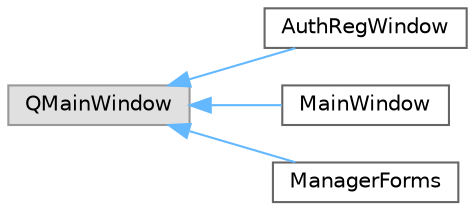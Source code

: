 digraph "Graphical Class Hierarchy"
{
 // LATEX_PDF_SIZE
  bgcolor="transparent";
  edge [fontname=Helvetica,fontsize=10,labelfontname=Helvetica,labelfontsize=10];
  node [fontname=Helvetica,fontsize=10,shape=box,height=0.2,width=0.4];
  rankdir="LR";
  Node0 [id="Node000000",label="QMainWindow",height=0.2,width=0.4,color="grey60", fillcolor="#E0E0E0", style="filled",tooltip=" "];
  Node0 -> Node1 [id="edge1_Node000000_Node000001",dir="back",color="steelblue1",style="solid",tooltip=" "];
  Node1 [id="Node000001",label="AuthRegWindow",height=0.2,width=0.4,color="grey40", fillcolor="white", style="filled",URL="$class_auth_reg_window.html",tooltip="Класс окна авторизации и регистрации."];
  Node0 -> Node2 [id="edge2_Node000000_Node000002",dir="back",color="steelblue1",style="solid",tooltip=" "];
  Node2 [id="Node000002",label="MainWindow",height=0.2,width=0.4,color="grey40", fillcolor="white", style="filled",URL="$class_main_window.html",tooltip="Главное окно клиента."];
  Node0 -> Node3 [id="edge3_Node000000_Node000003",dir="back",color="steelblue1",style="solid",tooltip=" "];
  Node3 [id="Node000003",label="ManagerForms",height=0.2,width=0.4,color="grey40", fillcolor="white", style="filled",URL="$class_manager_forms.html",tooltip="Класс для управления окнами приложения."];
}
